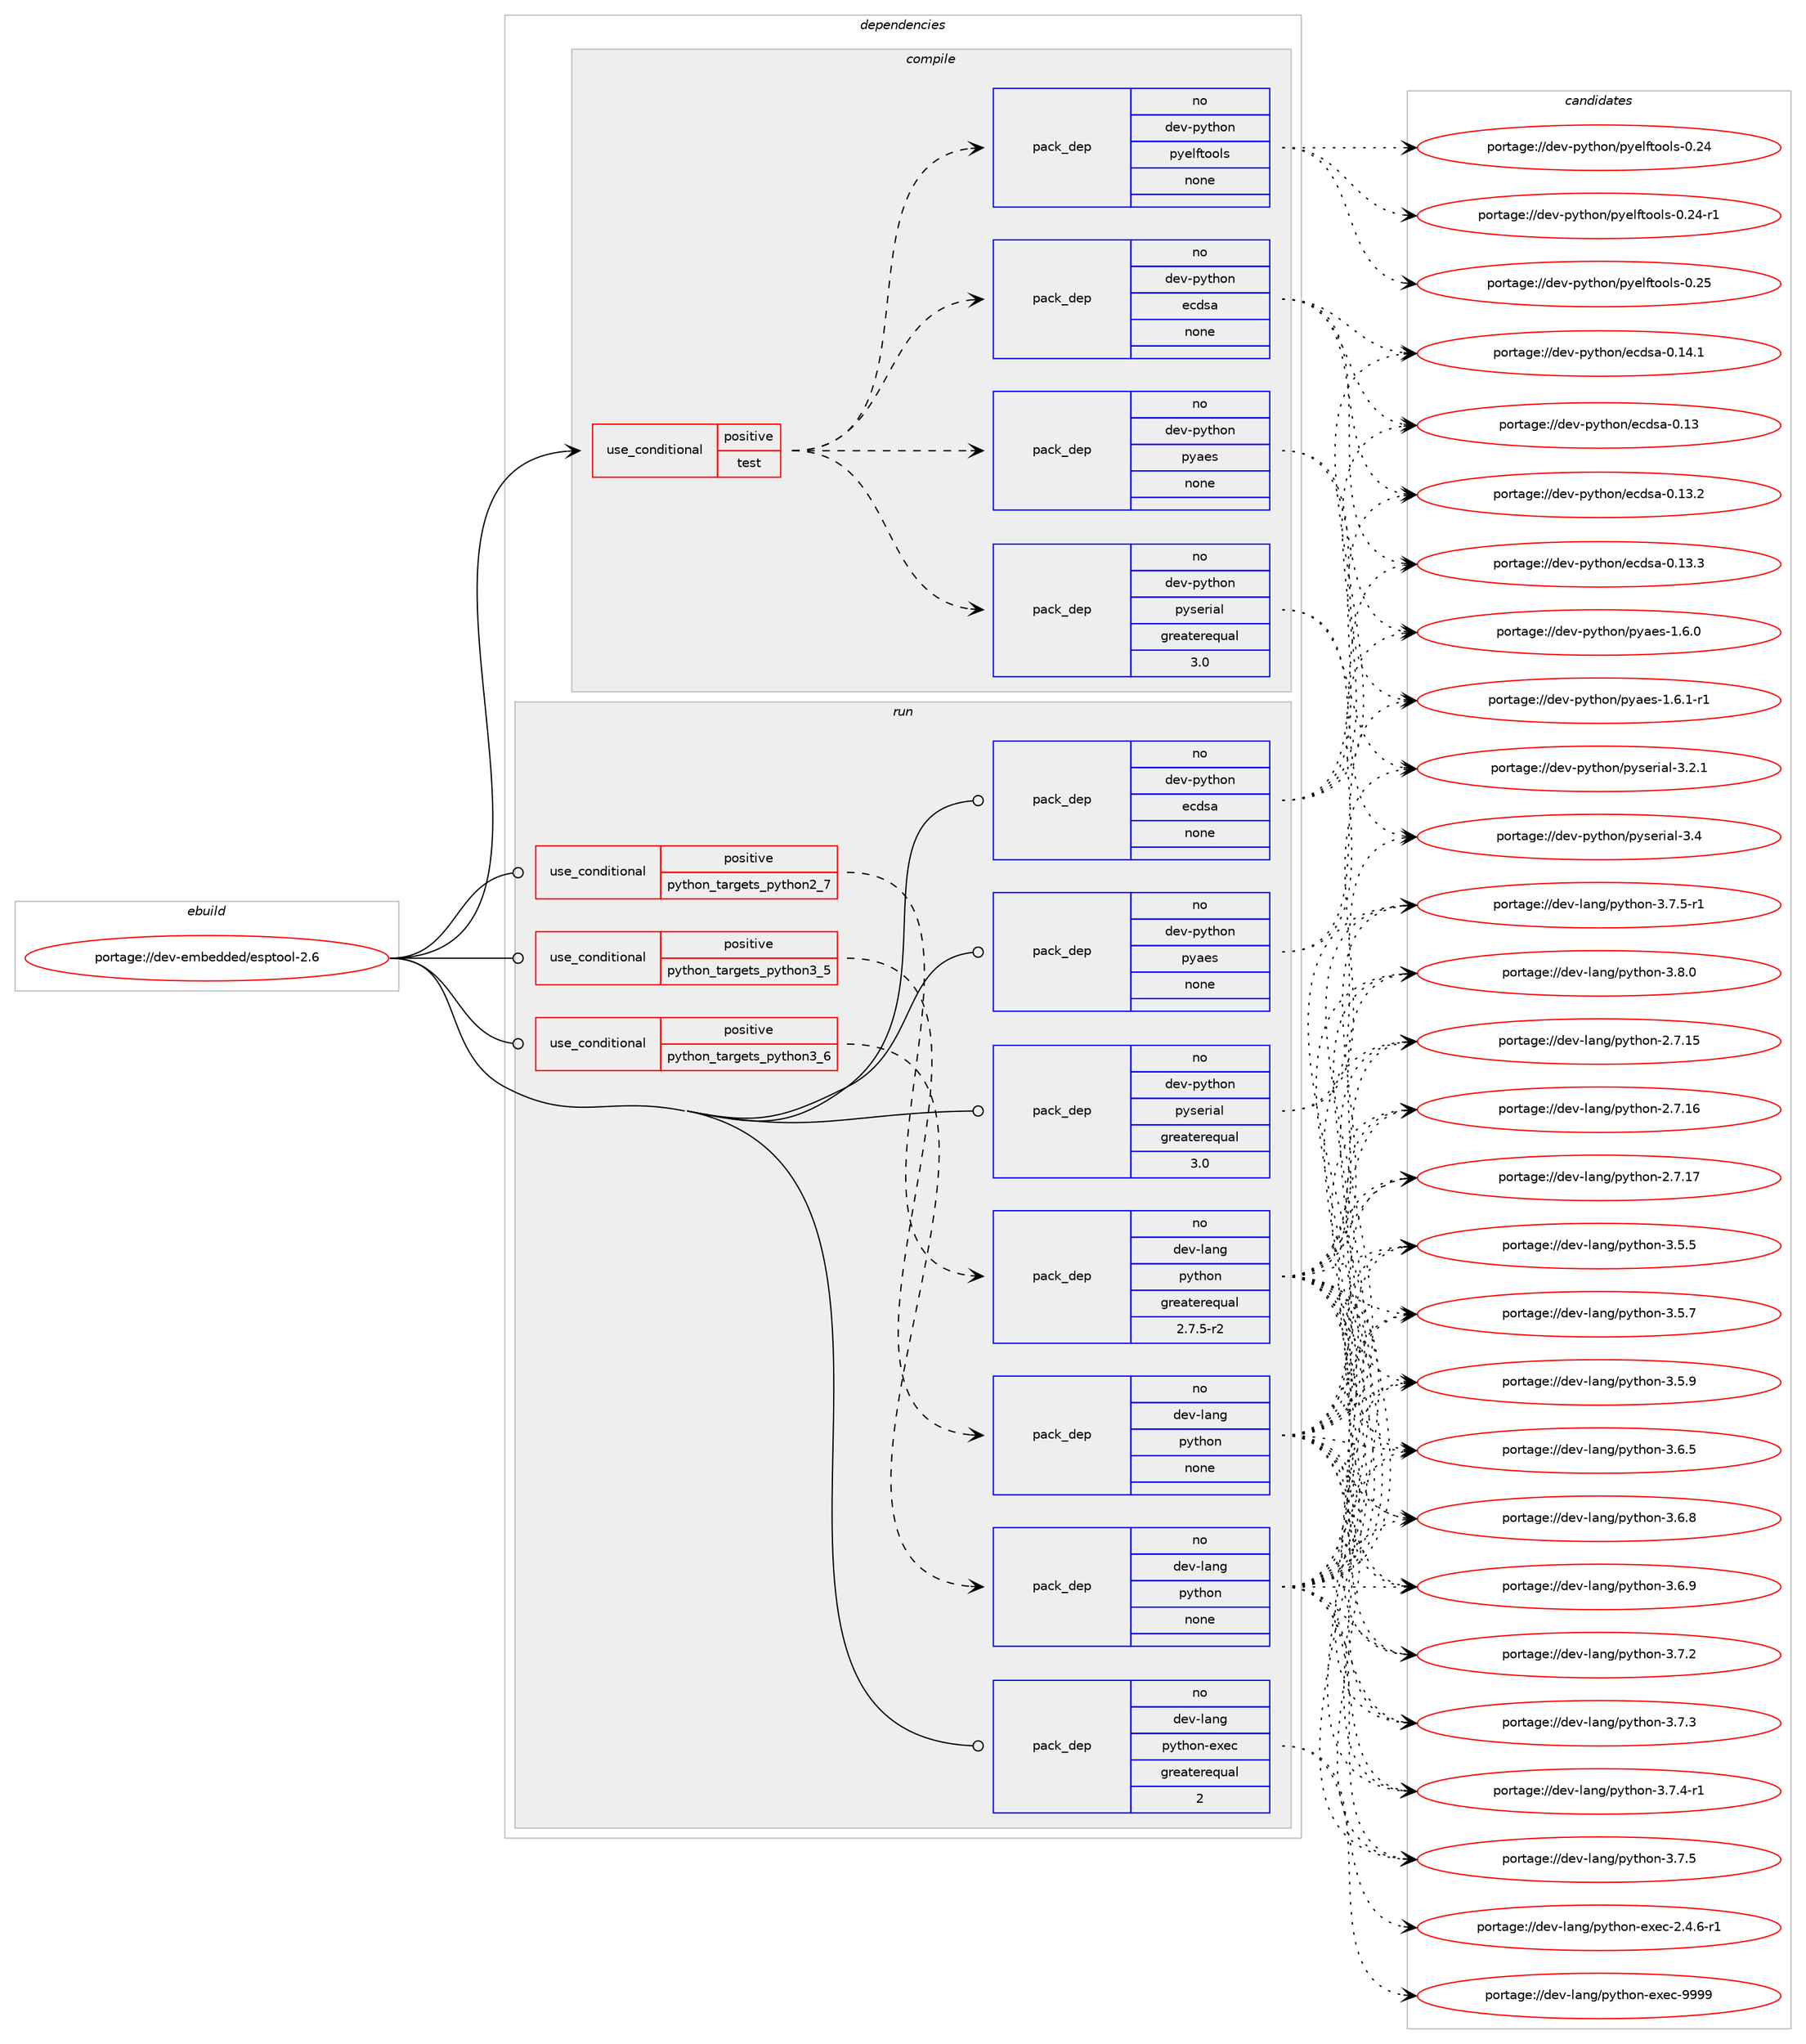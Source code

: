 digraph prolog {

# *************
# Graph options
# *************

newrank=true;
concentrate=true;
compound=true;
graph [rankdir=LR,fontname=Helvetica,fontsize=10,ranksep=1.5];#, ranksep=2.5, nodesep=0.2];
edge  [arrowhead=vee];
node  [fontname=Helvetica,fontsize=10];

# **********
# The ebuild
# **********

subgraph cluster_leftcol {
color=gray;
rank=same;
label=<<i>ebuild</i>>;
id [label="portage://dev-embedded/esptool-2.6", color=red, width=4, href="../dev-embedded/esptool-2.6.svg"];
}

# ****************
# The dependencies
# ****************

subgraph cluster_midcol {
color=gray;
label=<<i>dependencies</i>>;
subgraph cluster_compile {
fillcolor="#eeeeee";
style=filled;
label=<<i>compile</i>>;
subgraph cond13771 {
dependency59385 [label=<<TABLE BORDER="0" CELLBORDER="1" CELLSPACING="0" CELLPADDING="4"><TR><TD ROWSPAN="3" CELLPADDING="10">use_conditional</TD></TR><TR><TD>positive</TD></TR><TR><TD>test</TD></TR></TABLE>>, shape=none, color=red];
subgraph pack44296 {
dependency59386 [label=<<TABLE BORDER="0" CELLBORDER="1" CELLSPACING="0" CELLPADDING="4" WIDTH="220"><TR><TD ROWSPAN="6" CELLPADDING="30">pack_dep</TD></TR><TR><TD WIDTH="110">no</TD></TR><TR><TD>dev-python</TD></TR><TR><TD>ecdsa</TD></TR><TR><TD>none</TD></TR><TR><TD></TD></TR></TABLE>>, shape=none, color=blue];
}
dependency59385:e -> dependency59386:w [weight=20,style="dashed",arrowhead="vee"];
subgraph pack44297 {
dependency59387 [label=<<TABLE BORDER="0" CELLBORDER="1" CELLSPACING="0" CELLPADDING="4" WIDTH="220"><TR><TD ROWSPAN="6" CELLPADDING="30">pack_dep</TD></TR><TR><TD WIDTH="110">no</TD></TR><TR><TD>dev-python</TD></TR><TR><TD>pyaes</TD></TR><TR><TD>none</TD></TR><TR><TD></TD></TR></TABLE>>, shape=none, color=blue];
}
dependency59385:e -> dependency59387:w [weight=20,style="dashed",arrowhead="vee"];
subgraph pack44298 {
dependency59388 [label=<<TABLE BORDER="0" CELLBORDER="1" CELLSPACING="0" CELLPADDING="4" WIDTH="220"><TR><TD ROWSPAN="6" CELLPADDING="30">pack_dep</TD></TR><TR><TD WIDTH="110">no</TD></TR><TR><TD>dev-python</TD></TR><TR><TD>pyserial</TD></TR><TR><TD>greaterequal</TD></TR><TR><TD>3.0</TD></TR></TABLE>>, shape=none, color=blue];
}
dependency59385:e -> dependency59388:w [weight=20,style="dashed",arrowhead="vee"];
subgraph pack44299 {
dependency59389 [label=<<TABLE BORDER="0" CELLBORDER="1" CELLSPACING="0" CELLPADDING="4" WIDTH="220"><TR><TD ROWSPAN="6" CELLPADDING="30">pack_dep</TD></TR><TR><TD WIDTH="110">no</TD></TR><TR><TD>dev-python</TD></TR><TR><TD>pyelftools</TD></TR><TR><TD>none</TD></TR><TR><TD></TD></TR></TABLE>>, shape=none, color=blue];
}
dependency59385:e -> dependency59389:w [weight=20,style="dashed",arrowhead="vee"];
}
id:e -> dependency59385:w [weight=20,style="solid",arrowhead="vee"];
}
subgraph cluster_compileandrun {
fillcolor="#eeeeee";
style=filled;
label=<<i>compile and run</i>>;
}
subgraph cluster_run {
fillcolor="#eeeeee";
style=filled;
label=<<i>run</i>>;
subgraph cond13772 {
dependency59390 [label=<<TABLE BORDER="0" CELLBORDER="1" CELLSPACING="0" CELLPADDING="4"><TR><TD ROWSPAN="3" CELLPADDING="10">use_conditional</TD></TR><TR><TD>positive</TD></TR><TR><TD>python_targets_python2_7</TD></TR></TABLE>>, shape=none, color=red];
subgraph pack44300 {
dependency59391 [label=<<TABLE BORDER="0" CELLBORDER="1" CELLSPACING="0" CELLPADDING="4" WIDTH="220"><TR><TD ROWSPAN="6" CELLPADDING="30">pack_dep</TD></TR><TR><TD WIDTH="110">no</TD></TR><TR><TD>dev-lang</TD></TR><TR><TD>python</TD></TR><TR><TD>greaterequal</TD></TR><TR><TD>2.7.5-r2</TD></TR></TABLE>>, shape=none, color=blue];
}
dependency59390:e -> dependency59391:w [weight=20,style="dashed",arrowhead="vee"];
}
id:e -> dependency59390:w [weight=20,style="solid",arrowhead="odot"];
subgraph cond13773 {
dependency59392 [label=<<TABLE BORDER="0" CELLBORDER="1" CELLSPACING="0" CELLPADDING="4"><TR><TD ROWSPAN="3" CELLPADDING="10">use_conditional</TD></TR><TR><TD>positive</TD></TR><TR><TD>python_targets_python3_5</TD></TR></TABLE>>, shape=none, color=red];
subgraph pack44301 {
dependency59393 [label=<<TABLE BORDER="0" CELLBORDER="1" CELLSPACING="0" CELLPADDING="4" WIDTH="220"><TR><TD ROWSPAN="6" CELLPADDING="30">pack_dep</TD></TR><TR><TD WIDTH="110">no</TD></TR><TR><TD>dev-lang</TD></TR><TR><TD>python</TD></TR><TR><TD>none</TD></TR><TR><TD></TD></TR></TABLE>>, shape=none, color=blue];
}
dependency59392:e -> dependency59393:w [weight=20,style="dashed",arrowhead="vee"];
}
id:e -> dependency59392:w [weight=20,style="solid",arrowhead="odot"];
subgraph cond13774 {
dependency59394 [label=<<TABLE BORDER="0" CELLBORDER="1" CELLSPACING="0" CELLPADDING="4"><TR><TD ROWSPAN="3" CELLPADDING="10">use_conditional</TD></TR><TR><TD>positive</TD></TR><TR><TD>python_targets_python3_6</TD></TR></TABLE>>, shape=none, color=red];
subgraph pack44302 {
dependency59395 [label=<<TABLE BORDER="0" CELLBORDER="1" CELLSPACING="0" CELLPADDING="4" WIDTH="220"><TR><TD ROWSPAN="6" CELLPADDING="30">pack_dep</TD></TR><TR><TD WIDTH="110">no</TD></TR><TR><TD>dev-lang</TD></TR><TR><TD>python</TD></TR><TR><TD>none</TD></TR><TR><TD></TD></TR></TABLE>>, shape=none, color=blue];
}
dependency59394:e -> dependency59395:w [weight=20,style="dashed",arrowhead="vee"];
}
id:e -> dependency59394:w [weight=20,style="solid",arrowhead="odot"];
subgraph pack44303 {
dependency59396 [label=<<TABLE BORDER="0" CELLBORDER="1" CELLSPACING="0" CELLPADDING="4" WIDTH="220"><TR><TD ROWSPAN="6" CELLPADDING="30">pack_dep</TD></TR><TR><TD WIDTH="110">no</TD></TR><TR><TD>dev-lang</TD></TR><TR><TD>python-exec</TD></TR><TR><TD>greaterequal</TD></TR><TR><TD>2</TD></TR></TABLE>>, shape=none, color=blue];
}
id:e -> dependency59396:w [weight=20,style="solid",arrowhead="odot"];
subgraph pack44304 {
dependency59397 [label=<<TABLE BORDER="0" CELLBORDER="1" CELLSPACING="0" CELLPADDING="4" WIDTH="220"><TR><TD ROWSPAN="6" CELLPADDING="30">pack_dep</TD></TR><TR><TD WIDTH="110">no</TD></TR><TR><TD>dev-python</TD></TR><TR><TD>ecdsa</TD></TR><TR><TD>none</TD></TR><TR><TD></TD></TR></TABLE>>, shape=none, color=blue];
}
id:e -> dependency59397:w [weight=20,style="solid",arrowhead="odot"];
subgraph pack44305 {
dependency59398 [label=<<TABLE BORDER="0" CELLBORDER="1" CELLSPACING="0" CELLPADDING="4" WIDTH="220"><TR><TD ROWSPAN="6" CELLPADDING="30">pack_dep</TD></TR><TR><TD WIDTH="110">no</TD></TR><TR><TD>dev-python</TD></TR><TR><TD>pyaes</TD></TR><TR><TD>none</TD></TR><TR><TD></TD></TR></TABLE>>, shape=none, color=blue];
}
id:e -> dependency59398:w [weight=20,style="solid",arrowhead="odot"];
subgraph pack44306 {
dependency59399 [label=<<TABLE BORDER="0" CELLBORDER="1" CELLSPACING="0" CELLPADDING="4" WIDTH="220"><TR><TD ROWSPAN="6" CELLPADDING="30">pack_dep</TD></TR><TR><TD WIDTH="110">no</TD></TR><TR><TD>dev-python</TD></TR><TR><TD>pyserial</TD></TR><TR><TD>greaterequal</TD></TR><TR><TD>3.0</TD></TR></TABLE>>, shape=none, color=blue];
}
id:e -> dependency59399:w [weight=20,style="solid",arrowhead="odot"];
}
}

# **************
# The candidates
# **************

subgraph cluster_choices {
rank=same;
color=gray;
label=<<i>candidates</i>>;

subgraph choice44296 {
color=black;
nodesep=1;
choiceportage100101118451121211161041111104710199100115974548464951 [label="portage://dev-python/ecdsa-0.13", color=red, width=4,href="../dev-python/ecdsa-0.13.svg"];
choiceportage1001011184511212111610411111047101991001159745484649514650 [label="portage://dev-python/ecdsa-0.13.2", color=red, width=4,href="../dev-python/ecdsa-0.13.2.svg"];
choiceportage1001011184511212111610411111047101991001159745484649514651 [label="portage://dev-python/ecdsa-0.13.3", color=red, width=4,href="../dev-python/ecdsa-0.13.3.svg"];
choiceportage1001011184511212111610411111047101991001159745484649524649 [label="portage://dev-python/ecdsa-0.14.1", color=red, width=4,href="../dev-python/ecdsa-0.14.1.svg"];
dependency59386:e -> choiceportage100101118451121211161041111104710199100115974548464951:w [style=dotted,weight="100"];
dependency59386:e -> choiceportage1001011184511212111610411111047101991001159745484649514650:w [style=dotted,weight="100"];
dependency59386:e -> choiceportage1001011184511212111610411111047101991001159745484649514651:w [style=dotted,weight="100"];
dependency59386:e -> choiceportage1001011184511212111610411111047101991001159745484649524649:w [style=dotted,weight="100"];
}
subgraph choice44297 {
color=black;
nodesep=1;
choiceportage100101118451121211161041111104711212197101115454946544648 [label="portage://dev-python/pyaes-1.6.0", color=red, width=4,href="../dev-python/pyaes-1.6.0.svg"];
choiceportage1001011184511212111610411111047112121971011154549465446494511449 [label="portage://dev-python/pyaes-1.6.1-r1", color=red, width=4,href="../dev-python/pyaes-1.6.1-r1.svg"];
dependency59387:e -> choiceportage100101118451121211161041111104711212197101115454946544648:w [style=dotted,weight="100"];
dependency59387:e -> choiceportage1001011184511212111610411111047112121971011154549465446494511449:w [style=dotted,weight="100"];
}
subgraph choice44298 {
color=black;
nodesep=1;
choiceportage100101118451121211161041111104711212111510111410597108455146504649 [label="portage://dev-python/pyserial-3.2.1", color=red, width=4,href="../dev-python/pyserial-3.2.1.svg"];
choiceportage10010111845112121116104111110471121211151011141059710845514652 [label="portage://dev-python/pyserial-3.4", color=red, width=4,href="../dev-python/pyserial-3.4.svg"];
dependency59388:e -> choiceportage100101118451121211161041111104711212111510111410597108455146504649:w [style=dotted,weight="100"];
dependency59388:e -> choiceportage10010111845112121116104111110471121211151011141059710845514652:w [style=dotted,weight="100"];
}
subgraph choice44299 {
color=black;
nodesep=1;
choiceportage10010111845112121116104111110471121211011081021161111111081154548465052 [label="portage://dev-python/pyelftools-0.24", color=red, width=4,href="../dev-python/pyelftools-0.24.svg"];
choiceportage100101118451121211161041111104711212110110810211611111110811545484650524511449 [label="portage://dev-python/pyelftools-0.24-r1", color=red, width=4,href="../dev-python/pyelftools-0.24-r1.svg"];
choiceportage10010111845112121116104111110471121211011081021161111111081154548465053 [label="portage://dev-python/pyelftools-0.25", color=red, width=4,href="../dev-python/pyelftools-0.25.svg"];
dependency59389:e -> choiceportage10010111845112121116104111110471121211011081021161111111081154548465052:w [style=dotted,weight="100"];
dependency59389:e -> choiceportage100101118451121211161041111104711212110110810211611111110811545484650524511449:w [style=dotted,weight="100"];
dependency59389:e -> choiceportage10010111845112121116104111110471121211011081021161111111081154548465053:w [style=dotted,weight="100"];
}
subgraph choice44300 {
color=black;
nodesep=1;
choiceportage10010111845108971101034711212111610411111045504655464953 [label="portage://dev-lang/python-2.7.15", color=red, width=4,href="../dev-lang/python-2.7.15.svg"];
choiceportage10010111845108971101034711212111610411111045504655464954 [label="portage://dev-lang/python-2.7.16", color=red, width=4,href="../dev-lang/python-2.7.16.svg"];
choiceportage10010111845108971101034711212111610411111045504655464955 [label="portage://dev-lang/python-2.7.17", color=red, width=4,href="../dev-lang/python-2.7.17.svg"];
choiceportage100101118451089711010347112121116104111110455146534653 [label="portage://dev-lang/python-3.5.5", color=red, width=4,href="../dev-lang/python-3.5.5.svg"];
choiceportage100101118451089711010347112121116104111110455146534655 [label="portage://dev-lang/python-3.5.7", color=red, width=4,href="../dev-lang/python-3.5.7.svg"];
choiceportage100101118451089711010347112121116104111110455146534657 [label="portage://dev-lang/python-3.5.9", color=red, width=4,href="../dev-lang/python-3.5.9.svg"];
choiceportage100101118451089711010347112121116104111110455146544653 [label="portage://dev-lang/python-3.6.5", color=red, width=4,href="../dev-lang/python-3.6.5.svg"];
choiceportage100101118451089711010347112121116104111110455146544656 [label="portage://dev-lang/python-3.6.8", color=red, width=4,href="../dev-lang/python-3.6.8.svg"];
choiceportage100101118451089711010347112121116104111110455146544657 [label="portage://dev-lang/python-3.6.9", color=red, width=4,href="../dev-lang/python-3.6.9.svg"];
choiceportage100101118451089711010347112121116104111110455146554650 [label="portage://dev-lang/python-3.7.2", color=red, width=4,href="../dev-lang/python-3.7.2.svg"];
choiceportage100101118451089711010347112121116104111110455146554651 [label="portage://dev-lang/python-3.7.3", color=red, width=4,href="../dev-lang/python-3.7.3.svg"];
choiceportage1001011184510897110103471121211161041111104551465546524511449 [label="portage://dev-lang/python-3.7.4-r1", color=red, width=4,href="../dev-lang/python-3.7.4-r1.svg"];
choiceportage100101118451089711010347112121116104111110455146554653 [label="portage://dev-lang/python-3.7.5", color=red, width=4,href="../dev-lang/python-3.7.5.svg"];
choiceportage1001011184510897110103471121211161041111104551465546534511449 [label="portage://dev-lang/python-3.7.5-r1", color=red, width=4,href="../dev-lang/python-3.7.5-r1.svg"];
choiceportage100101118451089711010347112121116104111110455146564648 [label="portage://dev-lang/python-3.8.0", color=red, width=4,href="../dev-lang/python-3.8.0.svg"];
dependency59391:e -> choiceportage10010111845108971101034711212111610411111045504655464953:w [style=dotted,weight="100"];
dependency59391:e -> choiceportage10010111845108971101034711212111610411111045504655464954:w [style=dotted,weight="100"];
dependency59391:e -> choiceportage10010111845108971101034711212111610411111045504655464955:w [style=dotted,weight="100"];
dependency59391:e -> choiceportage100101118451089711010347112121116104111110455146534653:w [style=dotted,weight="100"];
dependency59391:e -> choiceportage100101118451089711010347112121116104111110455146534655:w [style=dotted,weight="100"];
dependency59391:e -> choiceportage100101118451089711010347112121116104111110455146534657:w [style=dotted,weight="100"];
dependency59391:e -> choiceportage100101118451089711010347112121116104111110455146544653:w [style=dotted,weight="100"];
dependency59391:e -> choiceportage100101118451089711010347112121116104111110455146544656:w [style=dotted,weight="100"];
dependency59391:e -> choiceportage100101118451089711010347112121116104111110455146544657:w [style=dotted,weight="100"];
dependency59391:e -> choiceportage100101118451089711010347112121116104111110455146554650:w [style=dotted,weight="100"];
dependency59391:e -> choiceportage100101118451089711010347112121116104111110455146554651:w [style=dotted,weight="100"];
dependency59391:e -> choiceportage1001011184510897110103471121211161041111104551465546524511449:w [style=dotted,weight="100"];
dependency59391:e -> choiceportage100101118451089711010347112121116104111110455146554653:w [style=dotted,weight="100"];
dependency59391:e -> choiceportage1001011184510897110103471121211161041111104551465546534511449:w [style=dotted,weight="100"];
dependency59391:e -> choiceportage100101118451089711010347112121116104111110455146564648:w [style=dotted,weight="100"];
}
subgraph choice44301 {
color=black;
nodesep=1;
choiceportage10010111845108971101034711212111610411111045504655464953 [label="portage://dev-lang/python-2.7.15", color=red, width=4,href="../dev-lang/python-2.7.15.svg"];
choiceportage10010111845108971101034711212111610411111045504655464954 [label="portage://dev-lang/python-2.7.16", color=red, width=4,href="../dev-lang/python-2.7.16.svg"];
choiceportage10010111845108971101034711212111610411111045504655464955 [label="portage://dev-lang/python-2.7.17", color=red, width=4,href="../dev-lang/python-2.7.17.svg"];
choiceportage100101118451089711010347112121116104111110455146534653 [label="portage://dev-lang/python-3.5.5", color=red, width=4,href="../dev-lang/python-3.5.5.svg"];
choiceportage100101118451089711010347112121116104111110455146534655 [label="portage://dev-lang/python-3.5.7", color=red, width=4,href="../dev-lang/python-3.5.7.svg"];
choiceportage100101118451089711010347112121116104111110455146534657 [label="portage://dev-lang/python-3.5.9", color=red, width=4,href="../dev-lang/python-3.5.9.svg"];
choiceportage100101118451089711010347112121116104111110455146544653 [label="portage://dev-lang/python-3.6.5", color=red, width=4,href="../dev-lang/python-3.6.5.svg"];
choiceportage100101118451089711010347112121116104111110455146544656 [label="portage://dev-lang/python-3.6.8", color=red, width=4,href="../dev-lang/python-3.6.8.svg"];
choiceportage100101118451089711010347112121116104111110455146544657 [label="portage://dev-lang/python-3.6.9", color=red, width=4,href="../dev-lang/python-3.6.9.svg"];
choiceportage100101118451089711010347112121116104111110455146554650 [label="portage://dev-lang/python-3.7.2", color=red, width=4,href="../dev-lang/python-3.7.2.svg"];
choiceportage100101118451089711010347112121116104111110455146554651 [label="portage://dev-lang/python-3.7.3", color=red, width=4,href="../dev-lang/python-3.7.3.svg"];
choiceportage1001011184510897110103471121211161041111104551465546524511449 [label="portage://dev-lang/python-3.7.4-r1", color=red, width=4,href="../dev-lang/python-3.7.4-r1.svg"];
choiceportage100101118451089711010347112121116104111110455146554653 [label="portage://dev-lang/python-3.7.5", color=red, width=4,href="../dev-lang/python-3.7.5.svg"];
choiceportage1001011184510897110103471121211161041111104551465546534511449 [label="portage://dev-lang/python-3.7.5-r1", color=red, width=4,href="../dev-lang/python-3.7.5-r1.svg"];
choiceportage100101118451089711010347112121116104111110455146564648 [label="portage://dev-lang/python-3.8.0", color=red, width=4,href="../dev-lang/python-3.8.0.svg"];
dependency59393:e -> choiceportage10010111845108971101034711212111610411111045504655464953:w [style=dotted,weight="100"];
dependency59393:e -> choiceportage10010111845108971101034711212111610411111045504655464954:w [style=dotted,weight="100"];
dependency59393:e -> choiceportage10010111845108971101034711212111610411111045504655464955:w [style=dotted,weight="100"];
dependency59393:e -> choiceportage100101118451089711010347112121116104111110455146534653:w [style=dotted,weight="100"];
dependency59393:e -> choiceportage100101118451089711010347112121116104111110455146534655:w [style=dotted,weight="100"];
dependency59393:e -> choiceportage100101118451089711010347112121116104111110455146534657:w [style=dotted,weight="100"];
dependency59393:e -> choiceportage100101118451089711010347112121116104111110455146544653:w [style=dotted,weight="100"];
dependency59393:e -> choiceportage100101118451089711010347112121116104111110455146544656:w [style=dotted,weight="100"];
dependency59393:e -> choiceportage100101118451089711010347112121116104111110455146544657:w [style=dotted,weight="100"];
dependency59393:e -> choiceportage100101118451089711010347112121116104111110455146554650:w [style=dotted,weight="100"];
dependency59393:e -> choiceportage100101118451089711010347112121116104111110455146554651:w [style=dotted,weight="100"];
dependency59393:e -> choiceportage1001011184510897110103471121211161041111104551465546524511449:w [style=dotted,weight="100"];
dependency59393:e -> choiceportage100101118451089711010347112121116104111110455146554653:w [style=dotted,weight="100"];
dependency59393:e -> choiceportage1001011184510897110103471121211161041111104551465546534511449:w [style=dotted,weight="100"];
dependency59393:e -> choiceportage100101118451089711010347112121116104111110455146564648:w [style=dotted,weight="100"];
}
subgraph choice44302 {
color=black;
nodesep=1;
choiceportage10010111845108971101034711212111610411111045504655464953 [label="portage://dev-lang/python-2.7.15", color=red, width=4,href="../dev-lang/python-2.7.15.svg"];
choiceportage10010111845108971101034711212111610411111045504655464954 [label="portage://dev-lang/python-2.7.16", color=red, width=4,href="../dev-lang/python-2.7.16.svg"];
choiceportage10010111845108971101034711212111610411111045504655464955 [label="portage://dev-lang/python-2.7.17", color=red, width=4,href="../dev-lang/python-2.7.17.svg"];
choiceportage100101118451089711010347112121116104111110455146534653 [label="portage://dev-lang/python-3.5.5", color=red, width=4,href="../dev-lang/python-3.5.5.svg"];
choiceportage100101118451089711010347112121116104111110455146534655 [label="portage://dev-lang/python-3.5.7", color=red, width=4,href="../dev-lang/python-3.5.7.svg"];
choiceportage100101118451089711010347112121116104111110455146534657 [label="portage://dev-lang/python-3.5.9", color=red, width=4,href="../dev-lang/python-3.5.9.svg"];
choiceportage100101118451089711010347112121116104111110455146544653 [label="portage://dev-lang/python-3.6.5", color=red, width=4,href="../dev-lang/python-3.6.5.svg"];
choiceportage100101118451089711010347112121116104111110455146544656 [label="portage://dev-lang/python-3.6.8", color=red, width=4,href="../dev-lang/python-3.6.8.svg"];
choiceportage100101118451089711010347112121116104111110455146544657 [label="portage://dev-lang/python-3.6.9", color=red, width=4,href="../dev-lang/python-3.6.9.svg"];
choiceportage100101118451089711010347112121116104111110455146554650 [label="portage://dev-lang/python-3.7.2", color=red, width=4,href="../dev-lang/python-3.7.2.svg"];
choiceportage100101118451089711010347112121116104111110455146554651 [label="portage://dev-lang/python-3.7.3", color=red, width=4,href="../dev-lang/python-3.7.3.svg"];
choiceportage1001011184510897110103471121211161041111104551465546524511449 [label="portage://dev-lang/python-3.7.4-r1", color=red, width=4,href="../dev-lang/python-3.7.4-r1.svg"];
choiceportage100101118451089711010347112121116104111110455146554653 [label="portage://dev-lang/python-3.7.5", color=red, width=4,href="../dev-lang/python-3.7.5.svg"];
choiceportage1001011184510897110103471121211161041111104551465546534511449 [label="portage://dev-lang/python-3.7.5-r1", color=red, width=4,href="../dev-lang/python-3.7.5-r1.svg"];
choiceportage100101118451089711010347112121116104111110455146564648 [label="portage://dev-lang/python-3.8.0", color=red, width=4,href="../dev-lang/python-3.8.0.svg"];
dependency59395:e -> choiceportage10010111845108971101034711212111610411111045504655464953:w [style=dotted,weight="100"];
dependency59395:e -> choiceportage10010111845108971101034711212111610411111045504655464954:w [style=dotted,weight="100"];
dependency59395:e -> choiceportage10010111845108971101034711212111610411111045504655464955:w [style=dotted,weight="100"];
dependency59395:e -> choiceportage100101118451089711010347112121116104111110455146534653:w [style=dotted,weight="100"];
dependency59395:e -> choiceportage100101118451089711010347112121116104111110455146534655:w [style=dotted,weight="100"];
dependency59395:e -> choiceportage100101118451089711010347112121116104111110455146534657:w [style=dotted,weight="100"];
dependency59395:e -> choiceportage100101118451089711010347112121116104111110455146544653:w [style=dotted,weight="100"];
dependency59395:e -> choiceportage100101118451089711010347112121116104111110455146544656:w [style=dotted,weight="100"];
dependency59395:e -> choiceportage100101118451089711010347112121116104111110455146544657:w [style=dotted,weight="100"];
dependency59395:e -> choiceportage100101118451089711010347112121116104111110455146554650:w [style=dotted,weight="100"];
dependency59395:e -> choiceportage100101118451089711010347112121116104111110455146554651:w [style=dotted,weight="100"];
dependency59395:e -> choiceportage1001011184510897110103471121211161041111104551465546524511449:w [style=dotted,weight="100"];
dependency59395:e -> choiceportage100101118451089711010347112121116104111110455146554653:w [style=dotted,weight="100"];
dependency59395:e -> choiceportage1001011184510897110103471121211161041111104551465546534511449:w [style=dotted,weight="100"];
dependency59395:e -> choiceportage100101118451089711010347112121116104111110455146564648:w [style=dotted,weight="100"];
}
subgraph choice44303 {
color=black;
nodesep=1;
choiceportage10010111845108971101034711212111610411111045101120101994550465246544511449 [label="portage://dev-lang/python-exec-2.4.6-r1", color=red, width=4,href="../dev-lang/python-exec-2.4.6-r1.svg"];
choiceportage10010111845108971101034711212111610411111045101120101994557575757 [label="portage://dev-lang/python-exec-9999", color=red, width=4,href="../dev-lang/python-exec-9999.svg"];
dependency59396:e -> choiceportage10010111845108971101034711212111610411111045101120101994550465246544511449:w [style=dotted,weight="100"];
dependency59396:e -> choiceportage10010111845108971101034711212111610411111045101120101994557575757:w [style=dotted,weight="100"];
}
subgraph choice44304 {
color=black;
nodesep=1;
choiceportage100101118451121211161041111104710199100115974548464951 [label="portage://dev-python/ecdsa-0.13", color=red, width=4,href="../dev-python/ecdsa-0.13.svg"];
choiceportage1001011184511212111610411111047101991001159745484649514650 [label="portage://dev-python/ecdsa-0.13.2", color=red, width=4,href="../dev-python/ecdsa-0.13.2.svg"];
choiceportage1001011184511212111610411111047101991001159745484649514651 [label="portage://dev-python/ecdsa-0.13.3", color=red, width=4,href="../dev-python/ecdsa-0.13.3.svg"];
choiceportage1001011184511212111610411111047101991001159745484649524649 [label="portage://dev-python/ecdsa-0.14.1", color=red, width=4,href="../dev-python/ecdsa-0.14.1.svg"];
dependency59397:e -> choiceportage100101118451121211161041111104710199100115974548464951:w [style=dotted,weight="100"];
dependency59397:e -> choiceportage1001011184511212111610411111047101991001159745484649514650:w [style=dotted,weight="100"];
dependency59397:e -> choiceportage1001011184511212111610411111047101991001159745484649514651:w [style=dotted,weight="100"];
dependency59397:e -> choiceportage1001011184511212111610411111047101991001159745484649524649:w [style=dotted,weight="100"];
}
subgraph choice44305 {
color=black;
nodesep=1;
choiceportage100101118451121211161041111104711212197101115454946544648 [label="portage://dev-python/pyaes-1.6.0", color=red, width=4,href="../dev-python/pyaes-1.6.0.svg"];
choiceportage1001011184511212111610411111047112121971011154549465446494511449 [label="portage://dev-python/pyaes-1.6.1-r1", color=red, width=4,href="../dev-python/pyaes-1.6.1-r1.svg"];
dependency59398:e -> choiceportage100101118451121211161041111104711212197101115454946544648:w [style=dotted,weight="100"];
dependency59398:e -> choiceportage1001011184511212111610411111047112121971011154549465446494511449:w [style=dotted,weight="100"];
}
subgraph choice44306 {
color=black;
nodesep=1;
choiceportage100101118451121211161041111104711212111510111410597108455146504649 [label="portage://dev-python/pyserial-3.2.1", color=red, width=4,href="../dev-python/pyserial-3.2.1.svg"];
choiceportage10010111845112121116104111110471121211151011141059710845514652 [label="portage://dev-python/pyserial-3.4", color=red, width=4,href="../dev-python/pyserial-3.4.svg"];
dependency59399:e -> choiceportage100101118451121211161041111104711212111510111410597108455146504649:w [style=dotted,weight="100"];
dependency59399:e -> choiceportage10010111845112121116104111110471121211151011141059710845514652:w [style=dotted,weight="100"];
}
}

}
